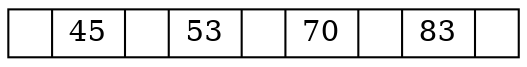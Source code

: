 digraph g {
	node [height=.1 shape=record]
	node0 [label="<f0> |<f1> 45|<f2> |<f3> 53|<f4> |<f5> 70|<f6> |<f7> 83|<f8>"]
}
